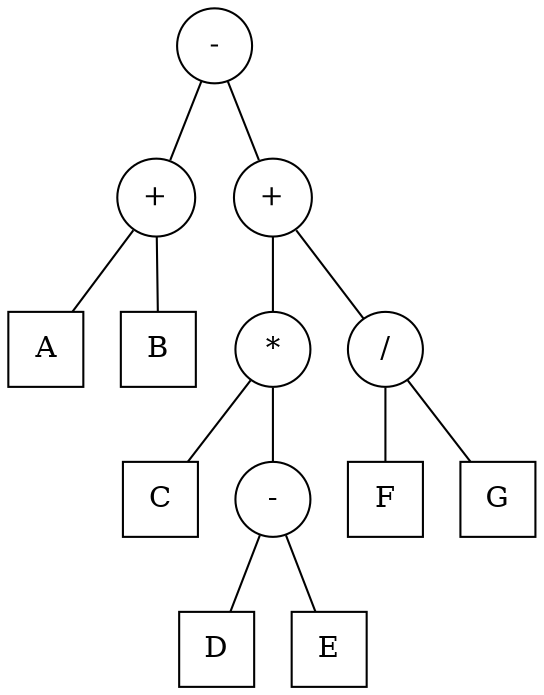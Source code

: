 graph "arvore_binaria10-expressao" {
	node [shape=square]
	minus1 -- { sum1 sum2 }
	sum1 -- { A B }
	sum2 -- { mul1 div1 }
	mul1 -- { C minus2 }
	minus2 -- { D E }
	div1 -- { F G }
	sum1 [label="+",shape=circle]
	sum2 [label="+",shape=circle]
	minus1 [label="-",shape=circle]
	minus2 [label="-",shape=circle]
	mul1 [label="*",shape=circle]
	div1 [label="/",shape=circle]
}
